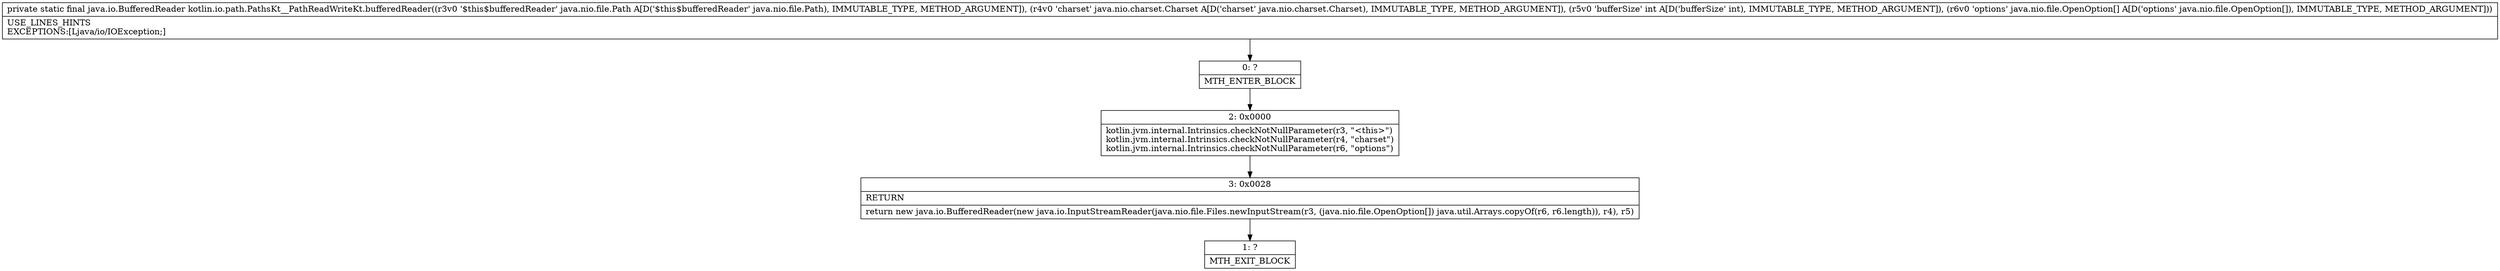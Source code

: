 digraph "CFG forkotlin.io.path.PathsKt__PathReadWriteKt.bufferedReader(Ljava\/nio\/file\/Path;Ljava\/nio\/charset\/Charset;I[Ljava\/nio\/file\/OpenOption;)Ljava\/io\/BufferedReader;" {
Node_0 [shape=record,label="{0\:\ ?|MTH_ENTER_BLOCK\l}"];
Node_2 [shape=record,label="{2\:\ 0x0000|kotlin.jvm.internal.Intrinsics.checkNotNullParameter(r3, \"\<this\>\")\lkotlin.jvm.internal.Intrinsics.checkNotNullParameter(r4, \"charset\")\lkotlin.jvm.internal.Intrinsics.checkNotNullParameter(r6, \"options\")\l}"];
Node_3 [shape=record,label="{3\:\ 0x0028|RETURN\l|return new java.io.BufferedReader(new java.io.InputStreamReader(java.nio.file.Files.newInputStream(r3, (java.nio.file.OpenOption[]) java.util.Arrays.copyOf(r6, r6.length)), r4), r5)\l}"];
Node_1 [shape=record,label="{1\:\ ?|MTH_EXIT_BLOCK\l}"];
MethodNode[shape=record,label="{private static final java.io.BufferedReader kotlin.io.path.PathsKt__PathReadWriteKt.bufferedReader((r3v0 '$this$bufferedReader' java.nio.file.Path A[D('$this$bufferedReader' java.nio.file.Path), IMMUTABLE_TYPE, METHOD_ARGUMENT]), (r4v0 'charset' java.nio.charset.Charset A[D('charset' java.nio.charset.Charset), IMMUTABLE_TYPE, METHOD_ARGUMENT]), (r5v0 'bufferSize' int A[D('bufferSize' int), IMMUTABLE_TYPE, METHOD_ARGUMENT]), (r6v0 'options' java.nio.file.OpenOption[] A[D('options' java.nio.file.OpenOption[]), IMMUTABLE_TYPE, METHOD_ARGUMENT]))  | USE_LINES_HINTS\lEXCEPTIONS:[Ljava\/io\/IOException;]\l}"];
MethodNode -> Node_0;Node_0 -> Node_2;
Node_2 -> Node_3;
Node_3 -> Node_1;
}

